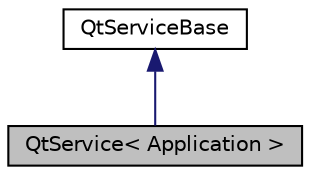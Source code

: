 digraph "QtService&lt; Application &gt;"
{
  edge [fontname="Helvetica",fontsize="10",labelfontname="Helvetica",labelfontsize="10"];
  node [fontname="Helvetica",fontsize="10",shape=record];
  Node2 [label="QtService\< Application \>",height=0.2,width=0.4,color="black", fillcolor="grey75", style="filled", fontcolor="black"];
  Node3 -> Node2 [dir="back",color="midnightblue",fontsize="10",style="solid",fontname="Helvetica"];
  Node3 [label="QtServiceBase",height=0.2,width=0.4,color="black", fillcolor="white", style="filled",URL="$class_qt_service_base.html",tooltip="The QtServiceBase class provides an API for implementing Windows services and Unix daemons..."];
}
